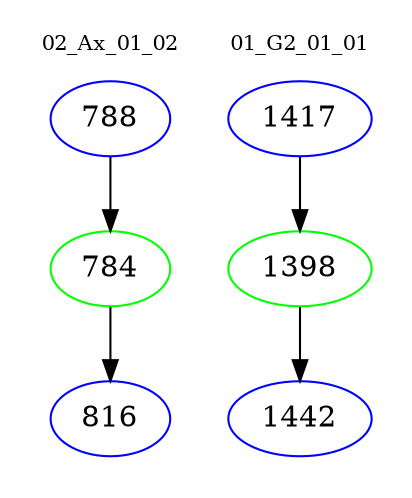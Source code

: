 digraph{
subgraph cluster_0 {
color = white
label = "02_Ax_01_02";
fontsize=10;
T0_788 [label="788", color="blue"]
T0_788 -> T0_784 [color="black"]
T0_784 [label="784", color="green"]
T0_784 -> T0_816 [color="black"]
T0_816 [label="816", color="blue"]
}
subgraph cluster_1 {
color = white
label = "01_G2_01_01";
fontsize=10;
T1_1417 [label="1417", color="blue"]
T1_1417 -> T1_1398 [color="black"]
T1_1398 [label="1398", color="green"]
T1_1398 -> T1_1442 [color="black"]
T1_1442 [label="1442", color="blue"]
}
}
